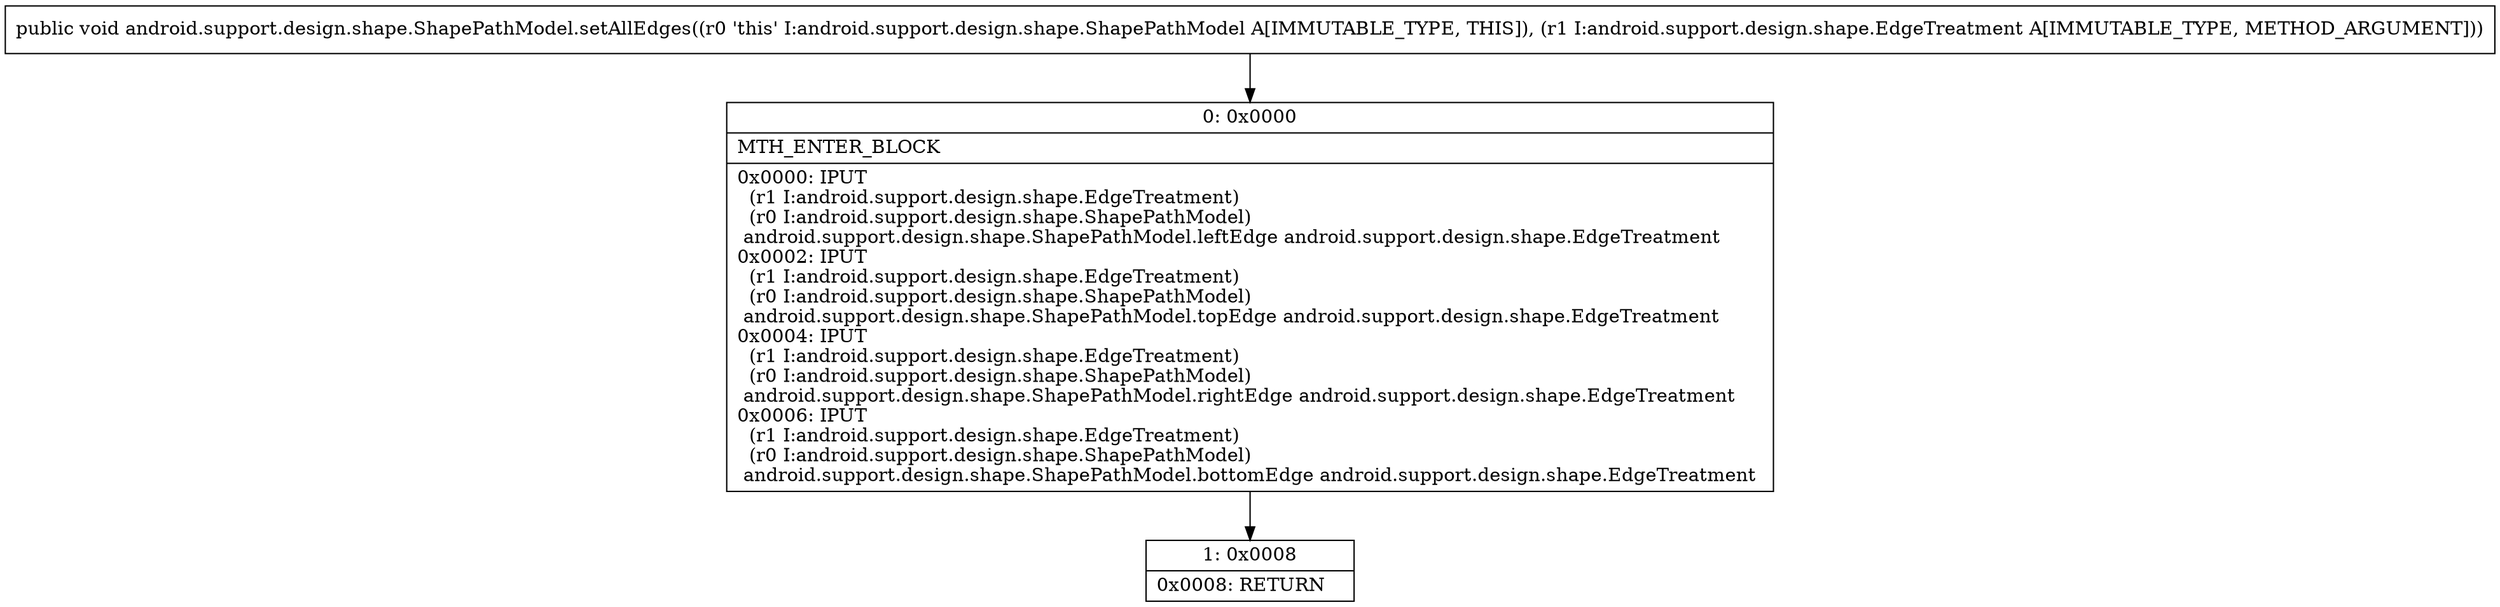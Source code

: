 digraph "CFG forandroid.support.design.shape.ShapePathModel.setAllEdges(Landroid\/support\/design\/shape\/EdgeTreatment;)V" {
Node_0 [shape=record,label="{0\:\ 0x0000|MTH_ENTER_BLOCK\l|0x0000: IPUT  \l  (r1 I:android.support.design.shape.EdgeTreatment)\l  (r0 I:android.support.design.shape.ShapePathModel)\l android.support.design.shape.ShapePathModel.leftEdge android.support.design.shape.EdgeTreatment \l0x0002: IPUT  \l  (r1 I:android.support.design.shape.EdgeTreatment)\l  (r0 I:android.support.design.shape.ShapePathModel)\l android.support.design.shape.ShapePathModel.topEdge android.support.design.shape.EdgeTreatment \l0x0004: IPUT  \l  (r1 I:android.support.design.shape.EdgeTreatment)\l  (r0 I:android.support.design.shape.ShapePathModel)\l android.support.design.shape.ShapePathModel.rightEdge android.support.design.shape.EdgeTreatment \l0x0006: IPUT  \l  (r1 I:android.support.design.shape.EdgeTreatment)\l  (r0 I:android.support.design.shape.ShapePathModel)\l android.support.design.shape.ShapePathModel.bottomEdge android.support.design.shape.EdgeTreatment \l}"];
Node_1 [shape=record,label="{1\:\ 0x0008|0x0008: RETURN   \l}"];
MethodNode[shape=record,label="{public void android.support.design.shape.ShapePathModel.setAllEdges((r0 'this' I:android.support.design.shape.ShapePathModel A[IMMUTABLE_TYPE, THIS]), (r1 I:android.support.design.shape.EdgeTreatment A[IMMUTABLE_TYPE, METHOD_ARGUMENT])) }"];
MethodNode -> Node_0;
Node_0 -> Node_1;
}

